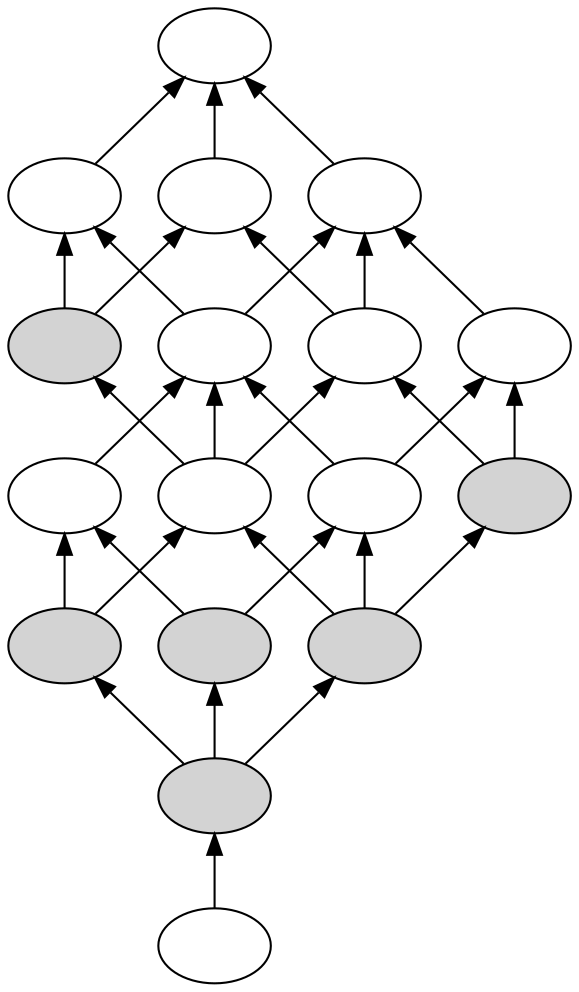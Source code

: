 digraph  NSGraph{rankdir = TB; edge[dir=back];
1 [label=""];
2 [label=""];
3 [label=""];
4 [label="" style="filled"];
5 [label=""];
6 [label=""];
7 [label=""];
8 [label=""];
9 [label=""];
10 [label="" style="filled"];
11 [label=""];
12 [label=""];
13 [label="" style="filled"];
14 [label="" style="filled"];
15 [label="" style="filled"];
16 [label="" style="filled"];
17 [label=""];
1 -> 2;
1 -> 3;
2 -> 4;
3 -> 4;
1 -> 5;
2 -> 6;
5 -> 6;
6 -> 7;
3 -> 8;
5 -> 8;
4 -> 9;
6 -> 9;
8 -> 9;
7 -> 10;
9 -> 10;
5 -> 11;
11 -> 12;
6 -> 12;
7 -> 13;
12 -> 13;
11 -> 14;
8 -> 14;
12 -> 15;
14 -> 15;
9 -> 15;
13 -> 16;
10 -> 16;
15 -> 16;
16 -> 17;
}